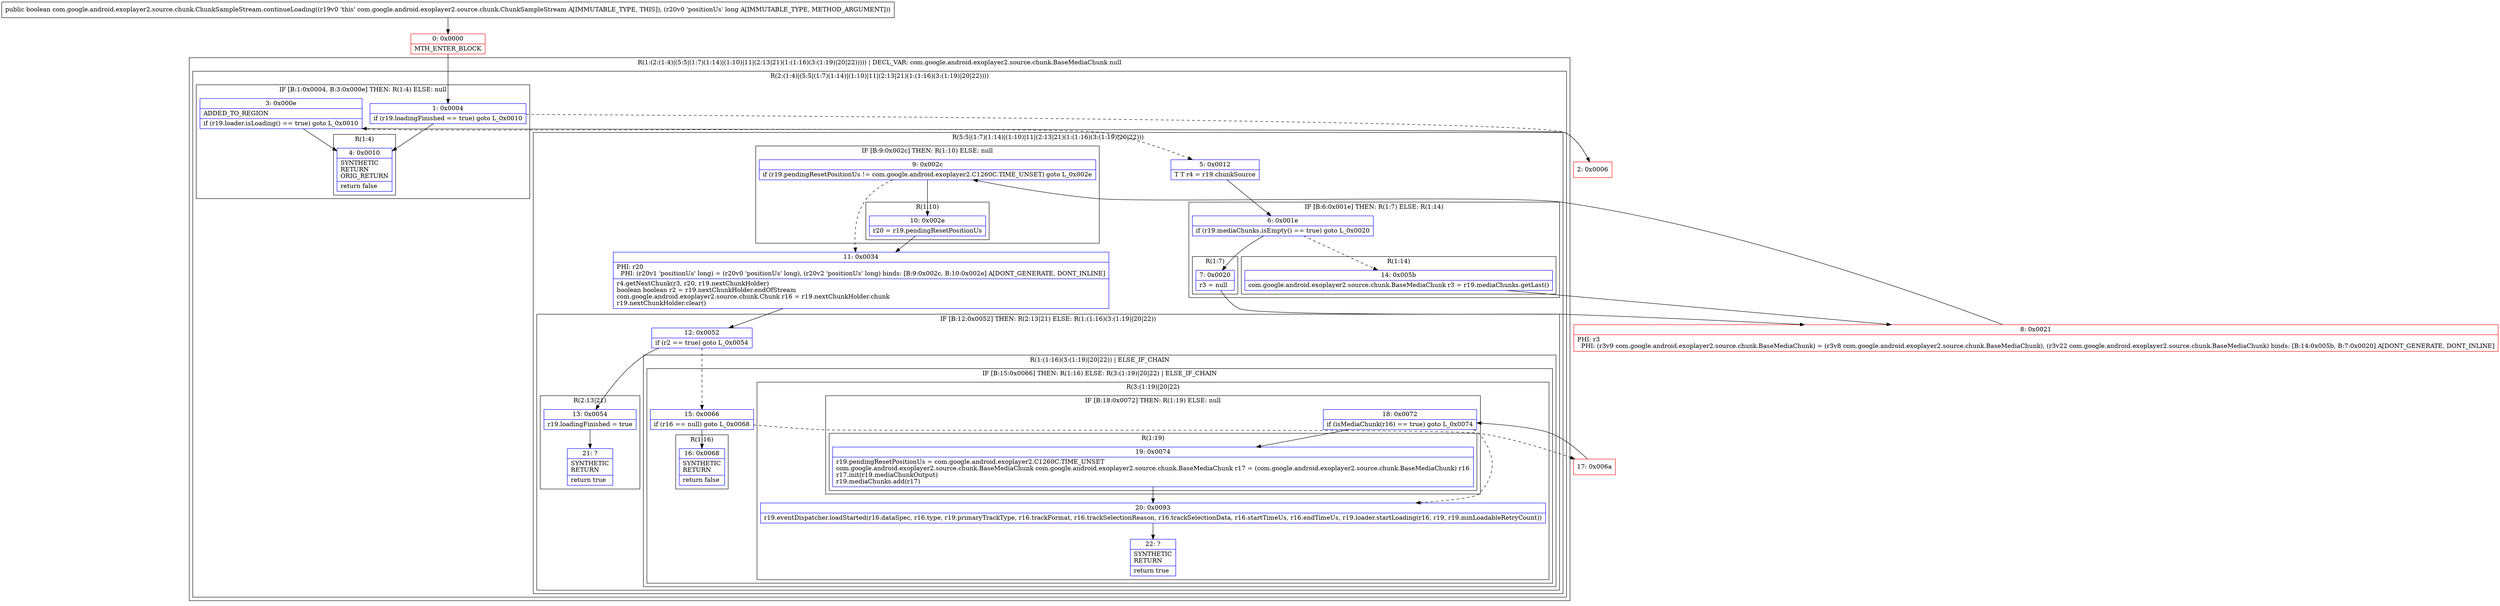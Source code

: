 digraph "CFG forcom.google.android.exoplayer2.source.chunk.ChunkSampleStream.continueLoading(J)Z" {
subgraph cluster_Region_1270054670 {
label = "R(1:(2:(1:4)|(5:5|(1:7)(1:14)|(1:10)|11|(2:13|21)(1:(1:16)(3:(1:19)|20|22))))) | DECL_VAR: com.google.android.exoplayer2.source.chunk.BaseMediaChunk null\l";
node [shape=record,color=blue];
subgraph cluster_Region_1573320194 {
label = "R(2:(1:4)|(5:5|(1:7)(1:14)|(1:10)|11|(2:13|21)(1:(1:16)(3:(1:19)|20|22))))";
node [shape=record,color=blue];
subgraph cluster_IfRegion_739612764 {
label = "IF [B:1:0x0004, B:3:0x000e] THEN: R(1:4) ELSE: null";
node [shape=record,color=blue];
Node_1 [shape=record,label="{1\:\ 0x0004|if (r19.loadingFinished == true) goto L_0x0010\l}"];
Node_3 [shape=record,label="{3\:\ 0x000e|ADDED_TO_REGION\l|if (r19.loader.isLoading() == true) goto L_0x0010\l}"];
subgraph cluster_Region_1589321930 {
label = "R(1:4)";
node [shape=record,color=blue];
Node_4 [shape=record,label="{4\:\ 0x0010|SYNTHETIC\lRETURN\lORIG_RETURN\l|return false\l}"];
}
}
subgraph cluster_Region_826965162 {
label = "R(5:5|(1:7)(1:14)|(1:10)|11|(2:13|21)(1:(1:16)(3:(1:19)|20|22)))";
node [shape=record,color=blue];
Node_5 [shape=record,label="{5\:\ 0x0012|T T r4 = r19.chunkSource\l}"];
subgraph cluster_IfRegion_237010716 {
label = "IF [B:6:0x001e] THEN: R(1:7) ELSE: R(1:14)";
node [shape=record,color=blue];
Node_6 [shape=record,label="{6\:\ 0x001e|if (r19.mediaChunks.isEmpty() == true) goto L_0x0020\l}"];
subgraph cluster_Region_1906309721 {
label = "R(1:7)";
node [shape=record,color=blue];
Node_7 [shape=record,label="{7\:\ 0x0020|r3 = null\l}"];
}
subgraph cluster_Region_606093986 {
label = "R(1:14)";
node [shape=record,color=blue];
Node_14 [shape=record,label="{14\:\ 0x005b|com.google.android.exoplayer2.source.chunk.BaseMediaChunk r3 = r19.mediaChunks.getLast()\l}"];
}
}
subgraph cluster_IfRegion_1690103356 {
label = "IF [B:9:0x002c] THEN: R(1:10) ELSE: null";
node [shape=record,color=blue];
Node_9 [shape=record,label="{9\:\ 0x002c|if (r19.pendingResetPositionUs != com.google.android.exoplayer2.C1260C.TIME_UNSET) goto L_0x002e\l}"];
subgraph cluster_Region_1684757903 {
label = "R(1:10)";
node [shape=record,color=blue];
Node_10 [shape=record,label="{10\:\ 0x002e|r20 = r19.pendingResetPositionUs\l}"];
}
}
Node_11 [shape=record,label="{11\:\ 0x0034|PHI: r20 \l  PHI: (r20v1 'positionUs' long) = (r20v0 'positionUs' long), (r20v2 'positionUs' long) binds: [B:9:0x002c, B:10:0x002e] A[DONT_GENERATE, DONT_INLINE]\l|r4.getNextChunk(r3, r20, r19.nextChunkHolder)\lboolean boolean r2 = r19.nextChunkHolder.endOfStream\lcom.google.android.exoplayer2.source.chunk.Chunk r16 = r19.nextChunkHolder.chunk\lr19.nextChunkHolder.clear()\l}"];
subgraph cluster_IfRegion_1518990428 {
label = "IF [B:12:0x0052] THEN: R(2:13|21) ELSE: R(1:(1:16)(3:(1:19)|20|22))";
node [shape=record,color=blue];
Node_12 [shape=record,label="{12\:\ 0x0052|if (r2 == true) goto L_0x0054\l}"];
subgraph cluster_Region_1674677432 {
label = "R(2:13|21)";
node [shape=record,color=blue];
Node_13 [shape=record,label="{13\:\ 0x0054|r19.loadingFinished = true\l}"];
Node_21 [shape=record,label="{21\:\ ?|SYNTHETIC\lRETURN\l|return true\l}"];
}
subgraph cluster_Region_1845811009 {
label = "R(1:(1:16)(3:(1:19)|20|22)) | ELSE_IF_CHAIN\l";
node [shape=record,color=blue];
subgraph cluster_IfRegion_952401035 {
label = "IF [B:15:0x0066] THEN: R(1:16) ELSE: R(3:(1:19)|20|22) | ELSE_IF_CHAIN\l";
node [shape=record,color=blue];
Node_15 [shape=record,label="{15\:\ 0x0066|if (r16 == null) goto L_0x0068\l}"];
subgraph cluster_Region_1841957299 {
label = "R(1:16)";
node [shape=record,color=blue];
Node_16 [shape=record,label="{16\:\ 0x0068|SYNTHETIC\lRETURN\l|return false\l}"];
}
subgraph cluster_Region_86658440 {
label = "R(3:(1:19)|20|22)";
node [shape=record,color=blue];
subgraph cluster_IfRegion_509021283 {
label = "IF [B:18:0x0072] THEN: R(1:19) ELSE: null";
node [shape=record,color=blue];
Node_18 [shape=record,label="{18\:\ 0x0072|if (isMediaChunk(r16) == true) goto L_0x0074\l}"];
subgraph cluster_Region_269775042 {
label = "R(1:19)";
node [shape=record,color=blue];
Node_19 [shape=record,label="{19\:\ 0x0074|r19.pendingResetPositionUs = com.google.android.exoplayer2.C1260C.TIME_UNSET\lcom.google.android.exoplayer2.source.chunk.BaseMediaChunk com.google.android.exoplayer2.source.chunk.BaseMediaChunk r17 = (com.google.android.exoplayer2.source.chunk.BaseMediaChunk) r16\lr17.init(r19.mediaChunkOutput)\lr19.mediaChunks.add(r17)\l}"];
}
}
Node_20 [shape=record,label="{20\:\ 0x0093|r19.eventDispatcher.loadStarted(r16.dataSpec, r16.type, r19.primaryTrackType, r16.trackFormat, r16.trackSelectionReason, r16.trackSelectionData, r16.startTimeUs, r16.endTimeUs, r19.loader.startLoading(r16, r19, r19.minLoadableRetryCount))\l}"];
Node_22 [shape=record,label="{22\:\ ?|SYNTHETIC\lRETURN\l|return true\l}"];
}
}
}
}
}
}
}
Node_0 [shape=record,color=red,label="{0\:\ 0x0000|MTH_ENTER_BLOCK\l}"];
Node_2 [shape=record,color=red,label="{2\:\ 0x0006}"];
Node_8 [shape=record,color=red,label="{8\:\ 0x0021|PHI: r3 \l  PHI: (r3v9 com.google.android.exoplayer2.source.chunk.BaseMediaChunk) = (r3v8 com.google.android.exoplayer2.source.chunk.BaseMediaChunk), (r3v22 com.google.android.exoplayer2.source.chunk.BaseMediaChunk) binds: [B:14:0x005b, B:7:0x0020] A[DONT_GENERATE, DONT_INLINE]\l}"];
Node_17 [shape=record,color=red,label="{17\:\ 0x006a}"];
MethodNode[shape=record,label="{public boolean com.google.android.exoplayer2.source.chunk.ChunkSampleStream.continueLoading((r19v0 'this' com.google.android.exoplayer2.source.chunk.ChunkSampleStream A[IMMUTABLE_TYPE, THIS]), (r20v0 'positionUs' long A[IMMUTABLE_TYPE, METHOD_ARGUMENT])) }"];
MethodNode -> Node_0;
Node_1 -> Node_2[style=dashed];
Node_1 -> Node_4;
Node_3 -> Node_4;
Node_3 -> Node_5[style=dashed];
Node_5 -> Node_6;
Node_6 -> Node_7;
Node_6 -> Node_14[style=dashed];
Node_7 -> Node_8;
Node_14 -> Node_8;
Node_9 -> Node_10;
Node_9 -> Node_11[style=dashed];
Node_10 -> Node_11;
Node_11 -> Node_12;
Node_12 -> Node_13;
Node_12 -> Node_15[style=dashed];
Node_13 -> Node_21;
Node_15 -> Node_16;
Node_15 -> Node_17[style=dashed];
Node_18 -> Node_19;
Node_18 -> Node_20[style=dashed];
Node_19 -> Node_20;
Node_20 -> Node_22;
Node_0 -> Node_1;
Node_2 -> Node_3;
Node_8 -> Node_9;
Node_17 -> Node_18;
}

